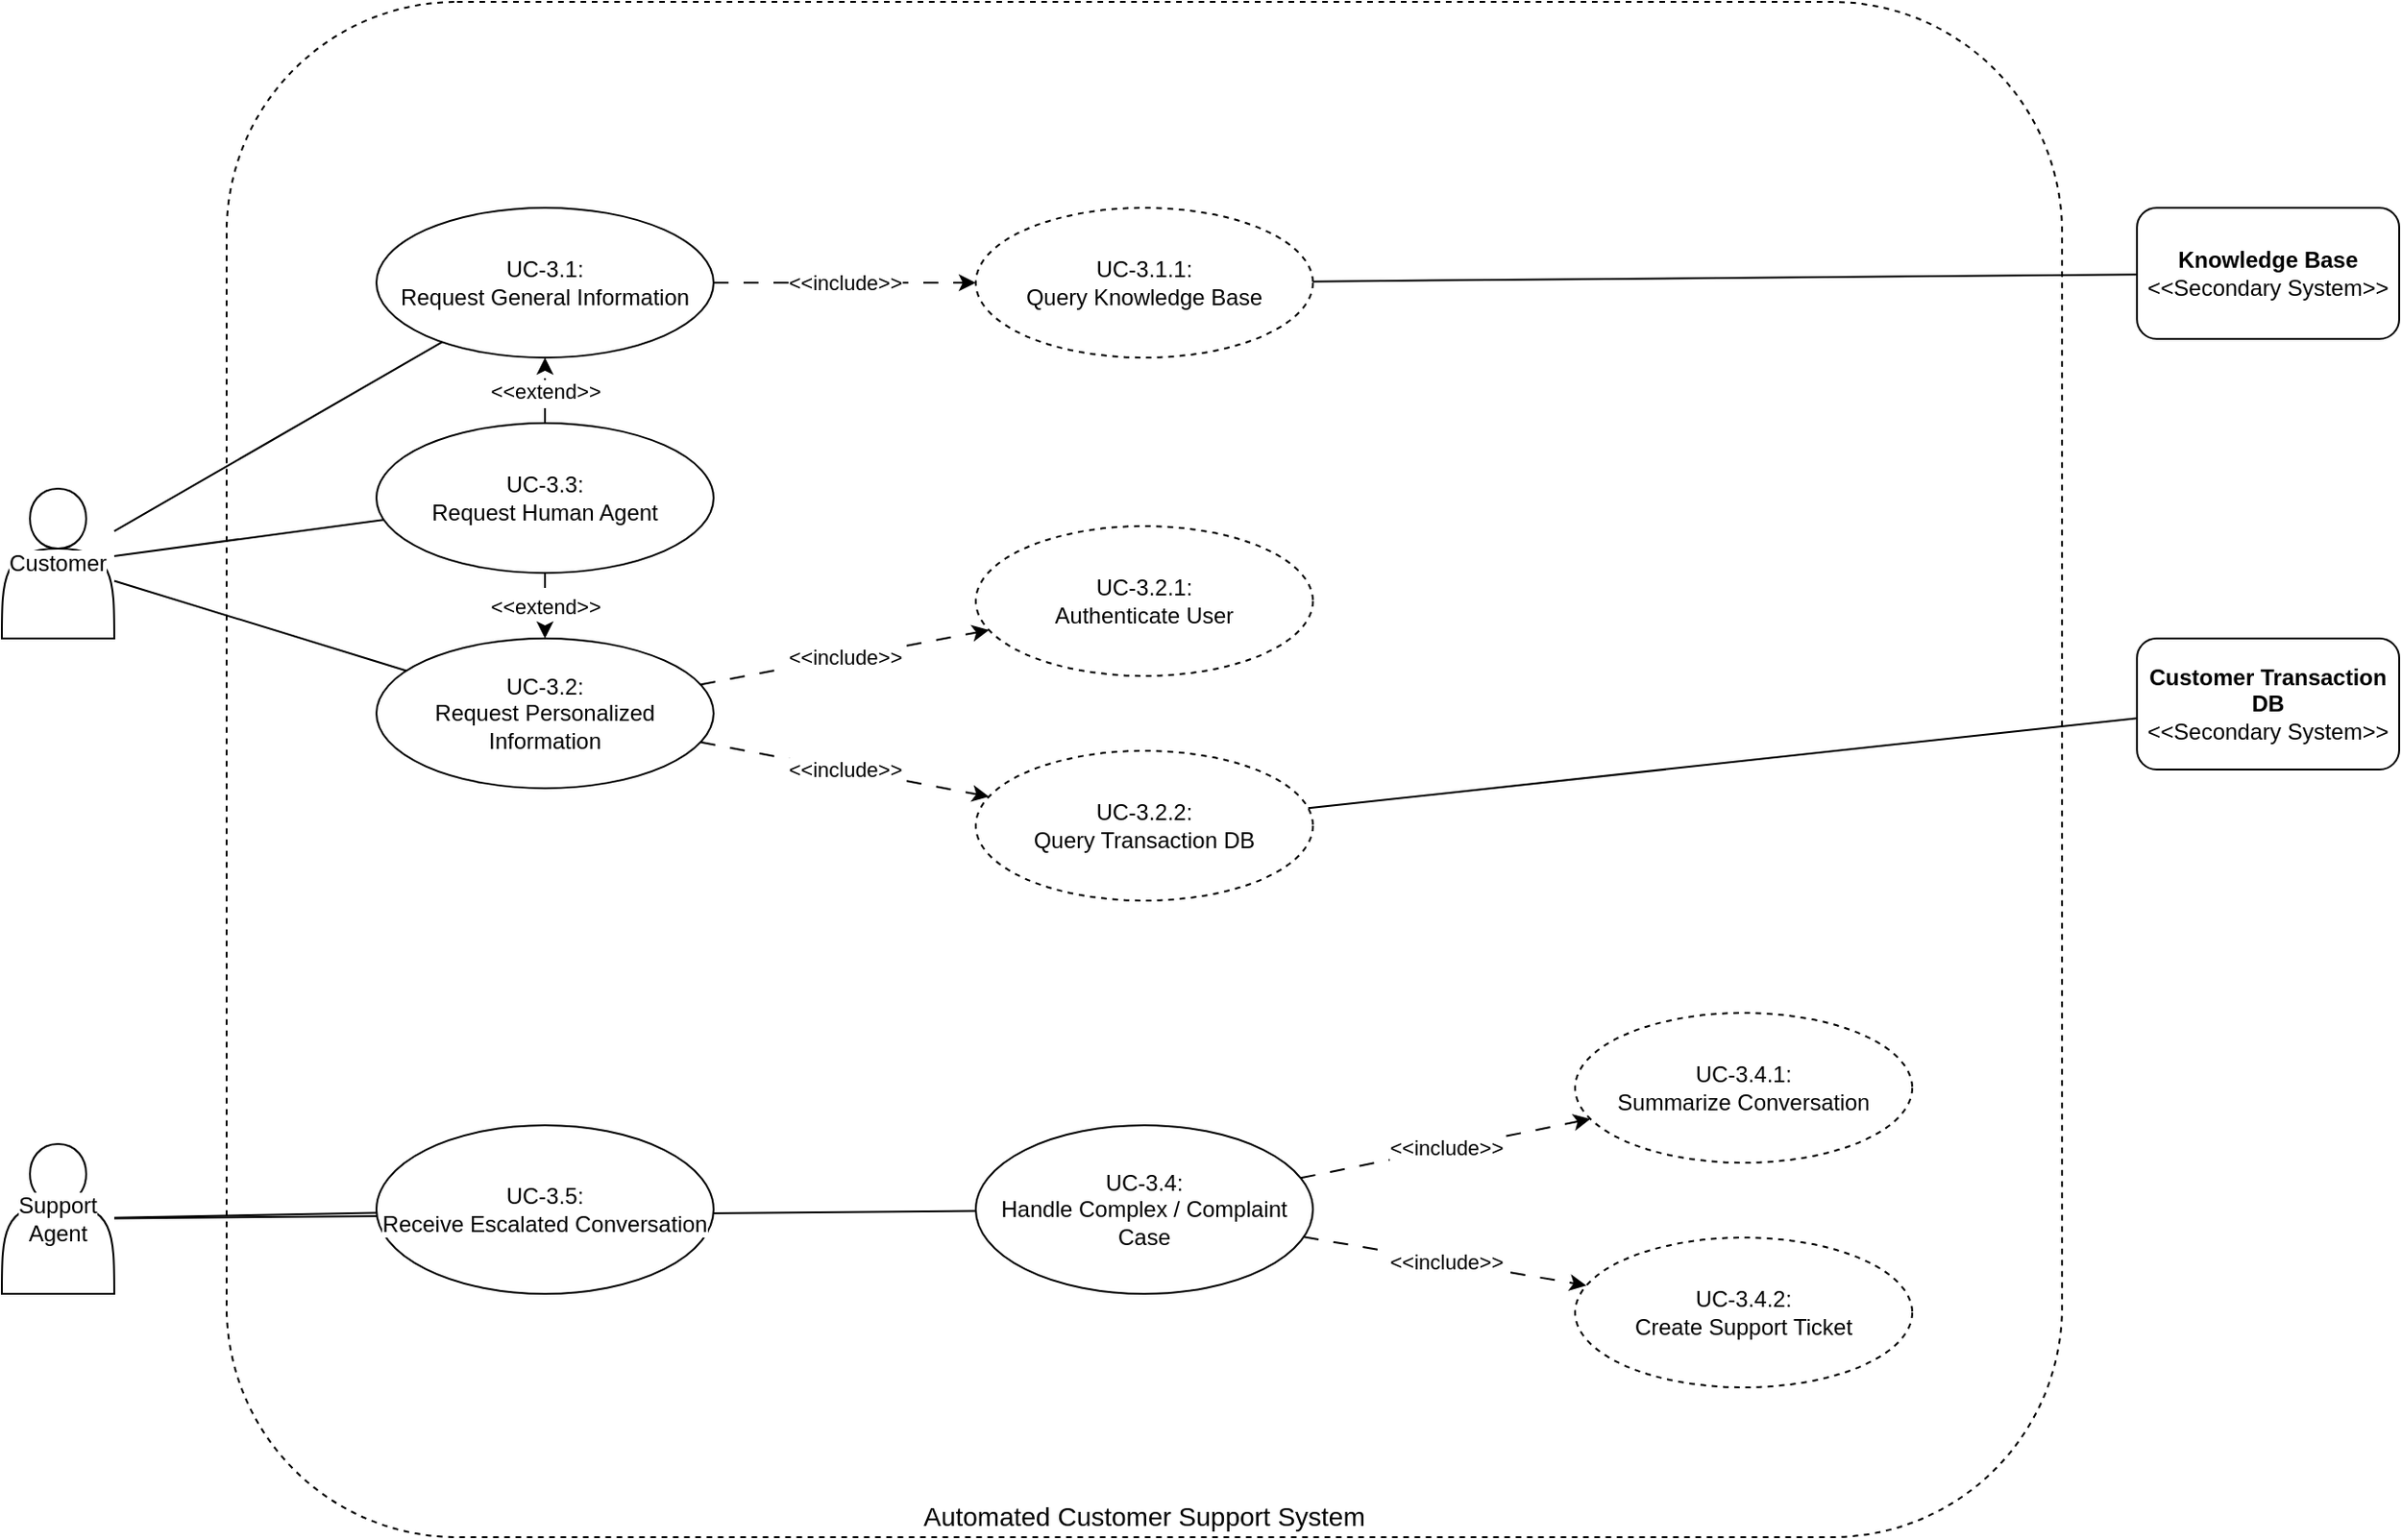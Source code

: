<mxfile version="28.0.9">
  <diagram name="Page-1" id="niKoyUxk1E45Sv1qOZ7j">
    <mxGraphModel dx="1090" dy="619" grid="1" gridSize="10" guides="1" tooltips="1" connect="1" arrows="1" fold="1" page="1" pageScale="1" pageWidth="827" pageHeight="1169" math="0" shadow="0">
      <root>
        <mxCell id="0" />
        <mxCell id="1" parent="0" />
        <mxCell id="tIGK-cYos_zNkh4vh_UW-1" value="Automated Customer Support System" style="rounded=1;whiteSpace=wrap;html=1;dashed=1;verticalAlign=bottom;fontSize=14;" vertex="1" parent="1">
          <mxGeometry x="200" y="40" width="980" height="820" as="geometry" />
        </mxCell>
        <mxCell id="tIGK-cYos_zNkh4vh_UW-19" value="" style="endArrow=none;html=1;rounded=0;" edge="1" parent="1" source="tIGK-cYos_zNkh4vh_UW-3" target="tIGK-cYos_zNkh4vh_UW-9">
          <mxGeometry width="50" height="50" relative="1" as="geometry">
            <mxPoint x="150" y="690" as="sourcePoint" />
            <mxPoint x="600" y="685" as="targetPoint" />
          </mxGeometry>
        </mxCell>
        <mxCell id="tIGK-cYos_zNkh4vh_UW-30" value="Text" style="edgeLabel;html=1;align=center;verticalAlign=middle;resizable=0;points=[];" vertex="1" connectable="0" parent="tIGK-cYos_zNkh4vh_UW-19">
          <mxGeometry x="0.038" y="-5" relative="1" as="geometry">
            <mxPoint as="offset" />
          </mxGeometry>
        </mxCell>
        <mxCell id="tIGK-cYos_zNkh4vh_UW-31" value="Text" style="edgeLabel;html=1;align=center;verticalAlign=middle;resizable=0;points=[];" vertex="1" connectable="0" parent="tIGK-cYos_zNkh4vh_UW-19">
          <mxGeometry x="0.152" y="-5" relative="1" as="geometry">
            <mxPoint as="offset" />
          </mxGeometry>
        </mxCell>
        <mxCell id="tIGK-cYos_zNkh4vh_UW-3" value="&lt;span style=&quot;background-color: light-dark(#ffffff, var(--ge-dark-color, #121212));&quot;&gt;Support Agent&lt;/span&gt;" style="shape=actor;whiteSpace=wrap;html=1;" vertex="1" parent="1">
          <mxGeometry x="80" y="650" width="60" height="80" as="geometry" />
        </mxCell>
        <mxCell id="tIGK-cYos_zNkh4vh_UW-2" value="&lt;span style=&quot;background-color: light-dark(#ffffff, var(--ge-dark-color, #121212));&quot;&gt;Customer&lt;/span&gt;" style="shape=actor;whiteSpace=wrap;html=1;" vertex="1" parent="1">
          <mxGeometry x="80" y="300" width="60" height="80" as="geometry" />
        </mxCell>
        <mxCell id="tIGK-cYos_zNkh4vh_UW-4" value="&lt;b&gt;Knowledge Base&lt;/b&gt;&lt;br&gt;&amp;lt;&amp;lt;Secondary System&amp;gt;&amp;gt;" style="rounded=1;whiteSpace=wrap;html=1;align=center;" vertex="1" parent="1">
          <mxGeometry x="1220" y="150" width="140" height="70" as="geometry" />
        </mxCell>
        <mxCell id="tIGK-cYos_zNkh4vh_UW-5" value="&lt;b&gt;Customer Transaction DB&lt;/b&gt;&lt;br&gt;&amp;lt;&amp;lt;Secondary System&amp;gt;&amp;gt;" style="rounded=1;whiteSpace=wrap;html=1;align=center;" vertex="1" parent="1">
          <mxGeometry x="1220" y="380" width="140" height="70" as="geometry" />
        </mxCell>
        <mxCell id="tIGK-cYos_zNkh4vh_UW-6" value="UC-3.1:&lt;br&gt;Request General Information" style="ellipse;whiteSpace=wrap;html=1;align=center;" vertex="1" parent="1">
          <mxGeometry x="280" y="150" width="180" height="80" as="geometry" />
        </mxCell>
        <mxCell id="tIGK-cYos_zNkh4vh_UW-7" value="UC-3.2:&lt;br&gt;Request Personalized Information" style="ellipse;whiteSpace=wrap;html=1;align=center;" vertex="1" parent="1">
          <mxGeometry x="280" y="380" width="180" height="80" as="geometry" />
        </mxCell>
        <mxCell id="tIGK-cYos_zNkh4vh_UW-8" value="UC-3.3:&lt;br&gt;Request Human Agent" style="ellipse;whiteSpace=wrap;html=1;align=center;" vertex="1" parent="1">
          <mxGeometry x="280" y="265" width="180" height="80" as="geometry" />
        </mxCell>
        <mxCell id="tIGK-cYos_zNkh4vh_UW-9" value="UC-3.4:&lt;br&gt;Handle Complex / Complaint Case" style="ellipse;whiteSpace=wrap;html=1;align=center;" vertex="1" parent="1">
          <mxGeometry x="600" y="640" width="180" height="90" as="geometry" />
        </mxCell>
        <mxCell id="tIGK-cYos_zNkh4vh_UW-11" value="UC-3.1.1:&lt;br&gt;Query Knowledge Base" style="ellipse;whiteSpace=wrap;html=1;align=center;dashed=1;" vertex="1" parent="1">
          <mxGeometry x="600" y="150" width="180" height="80" as="geometry" />
        </mxCell>
        <mxCell id="tIGK-cYos_zNkh4vh_UW-12" value="UC-3.2.1:&lt;br&gt;Authenticate User" style="ellipse;whiteSpace=wrap;html=1;align=center;dashed=1;" vertex="1" parent="1">
          <mxGeometry x="600" y="320" width="180" height="80" as="geometry" />
        </mxCell>
        <mxCell id="tIGK-cYos_zNkh4vh_UW-10" value="&lt;span style=&quot;background-color: light-dark(#ffffff, var(--ge-dark-color, #121212));&quot;&gt;UC-3.5:&lt;br&gt;Receive Escalated Conversation&lt;/span&gt;" style="ellipse;whiteSpace=wrap;html=1;align=center;" vertex="1" parent="1">
          <mxGeometry x="280" y="640" width="180" height="90" as="geometry" />
        </mxCell>
        <mxCell id="tIGK-cYos_zNkh4vh_UW-13" value="UC-3.2.2:&lt;br&gt;Query Transaction DB" style="ellipse;whiteSpace=wrap;html=1;align=center;dashed=1;" vertex="1" parent="1">
          <mxGeometry x="600" y="440" width="180" height="80" as="geometry" />
        </mxCell>
        <mxCell id="tIGK-cYos_zNkh4vh_UW-14" value="UC-3.4.1:&lt;br&gt;Summarize Conversation" style="ellipse;whiteSpace=wrap;html=1;align=center;dashed=1;" vertex="1" parent="1">
          <mxGeometry x="920" y="580" width="180" height="80" as="geometry" />
        </mxCell>
        <mxCell id="tIGK-cYos_zNkh4vh_UW-15" value="UC-3.4.2:&lt;br&gt;Create Support Ticket" style="ellipse;whiteSpace=wrap;html=1;align=center;dashed=1;" vertex="1" parent="1">
          <mxGeometry x="920" y="700" width="180" height="80" as="geometry" />
        </mxCell>
        <mxCell id="tIGK-cYos_zNkh4vh_UW-16" value="" style="endArrow=none;html=1;rounded=0;" edge="1" parent="1" source="tIGK-cYos_zNkh4vh_UW-2" target="tIGK-cYos_zNkh4vh_UW-6">
          <mxGeometry width="50" height="50" relative="1" as="geometry">
            <mxPoint x="150" y="320" as="sourcePoint" />
            <mxPoint x="280" y="190" as="targetPoint" />
          </mxGeometry>
        </mxCell>
        <mxCell id="tIGK-cYos_zNkh4vh_UW-17" value="" style="endArrow=none;html=1;rounded=0;" edge="1" parent="1" source="tIGK-cYos_zNkh4vh_UW-2" target="tIGK-cYos_zNkh4vh_UW-7">
          <mxGeometry width="50" height="50" relative="1" as="geometry">
            <mxPoint x="150" y="360" as="sourcePoint" />
            <mxPoint x="280" y="420" as="targetPoint" />
          </mxGeometry>
        </mxCell>
        <mxCell id="tIGK-cYos_zNkh4vh_UW-18" value="" style="endArrow=none;html=1;rounded=0;" edge="1" parent="1" source="tIGK-cYos_zNkh4vh_UW-2" target="tIGK-cYos_zNkh4vh_UW-8">
          <mxGeometry width="50" height="50" relative="1" as="geometry">
            <mxPoint x="150" y="340" as="sourcePoint" />
            <mxPoint x="280" y="305" as="targetPoint" />
          </mxGeometry>
        </mxCell>
        <mxCell id="tIGK-cYos_zNkh4vh_UW-20" value="" style="endArrow=none;html=1;rounded=0;" edge="1" parent="1" source="tIGK-cYos_zNkh4vh_UW-3" target="tIGK-cYos_zNkh4vh_UW-10">
          <mxGeometry width="50" height="50" relative="1" as="geometry">
            <mxPoint x="150" y="685" as="sourcePoint" />
            <mxPoint x="280" y="685" as="targetPoint" />
          </mxGeometry>
        </mxCell>
        <mxCell id="tIGK-cYos_zNkh4vh_UW-21" value="" style="endArrow=none;html=1;rounded=0;" edge="1" parent="1" source="tIGK-cYos_zNkh4vh_UW-11" target="tIGK-cYos_zNkh4vh_UW-4">
          <mxGeometry width="50" height="50" relative="1" as="geometry">
            <mxPoint x="780" y="190" as="sourcePoint" />
            <mxPoint x="1220" y="185" as="targetPoint" />
          </mxGeometry>
        </mxCell>
        <mxCell id="tIGK-cYos_zNkh4vh_UW-22" value="" style="endArrow=none;html=1;rounded=0;" edge="1" parent="1" source="tIGK-cYos_zNkh4vh_UW-13" target="tIGK-cYos_zNkh4vh_UW-5">
          <mxGeometry width="50" height="50" relative="1" as="geometry">
            <mxPoint x="780" y="480" as="sourcePoint" />
            <mxPoint x="1220" y="415" as="targetPoint" />
          </mxGeometry>
        </mxCell>
        <mxCell id="tIGK-cYos_zNkh4vh_UW-23" value="&amp;lt;&amp;lt;include&amp;gt;&amp;gt;" style="endArrow=classic;html=1;rounded=0;dashed=1;dashPattern=8 8;" edge="1" parent="1" source="tIGK-cYos_zNkh4vh_UW-6" target="tIGK-cYos_zNkh4vh_UW-11">
          <mxGeometry width="50" height="50" relative="1" as="geometry">
            <mxPoint x="460" y="190" as="sourcePoint" />
            <mxPoint x="600" y="190" as="targetPoint" />
          </mxGeometry>
        </mxCell>
        <mxCell id="tIGK-cYos_zNkh4vh_UW-24" value="&amp;lt;&amp;lt;include&amp;gt;&amp;gt;" style="endArrow=classic;html=1;rounded=0;dashed=1;dashPattern=8 8;" edge="1" parent="1" source="tIGK-cYos_zNkh4vh_UW-7" target="tIGK-cYos_zNkh4vh_UW-12">
          <mxGeometry width="50" height="50" relative="1" as="geometry">
            <mxPoint x="460" y="420" as="sourcePoint" />
            <mxPoint x="600" y="360" as="targetPoint" />
          </mxGeometry>
        </mxCell>
        <mxCell id="tIGK-cYos_zNkh4vh_UW-25" value="&amp;lt;&amp;lt;include&amp;gt;&amp;gt;" style="endArrow=classic;html=1;rounded=0;dashed=1;dashPattern=8 8;" edge="1" parent="1" source="tIGK-cYos_zNkh4vh_UW-7" target="tIGK-cYos_zNkh4vh_UW-13">
          <mxGeometry width="50" height="50" relative="1" as="geometry">
            <mxPoint x="460" y="420" as="sourcePoint" />
            <mxPoint x="600" y="480" as="targetPoint" />
          </mxGeometry>
        </mxCell>
        <mxCell id="tIGK-cYos_zNkh4vh_UW-26" value="&amp;lt;&amp;lt;include&amp;gt;&amp;gt;" style="endArrow=classic;html=1;rounded=0;dashed=1;dashPattern=8 8;" edge="1" parent="1" source="tIGK-cYos_zNkh4vh_UW-9" target="tIGK-cYos_zNkh4vh_UW-14">
          <mxGeometry width="50" height="50" relative="1" as="geometry">
            <mxPoint x="780" y="685" as="sourcePoint" />
            <mxPoint x="920" y="620" as="targetPoint" />
          </mxGeometry>
        </mxCell>
        <mxCell id="tIGK-cYos_zNkh4vh_UW-27" value="&amp;lt;&amp;lt;include&amp;gt;&amp;gt;" style="endArrow=classic;html=1;rounded=0;dashed=1;dashPattern=8 8;" edge="1" parent="1" source="tIGK-cYos_zNkh4vh_UW-9" target="tIGK-cYos_zNkh4vh_UW-15">
          <mxGeometry width="50" height="50" relative="1" as="geometry">
            <mxPoint x="780" y="685" as="sourcePoint" />
            <mxPoint x="920" y="740" as="targetPoint" />
          </mxGeometry>
        </mxCell>
        <mxCell id="tIGK-cYos_zNkh4vh_UW-28" value="&amp;lt;&amp;lt;extend&amp;gt;&amp;gt;" style="endArrow=classic;html=1;rounded=0;dashed=1;dashPattern=8 8;" edge="1" parent="1" source="tIGK-cYos_zNkh4vh_UW-8" target="tIGK-cYos_zNkh4vh_UW-6">
          <mxGeometry width="50" height="50" relative="1" as="geometry">
            <mxPoint x="370" y="265" as="sourcePoint" />
            <mxPoint x="370" y="230" as="targetPoint" />
          </mxGeometry>
        </mxCell>
        <mxCell id="tIGK-cYos_zNkh4vh_UW-29" value="&amp;lt;&amp;lt;extend&amp;gt;&amp;gt;" style="endArrow=classic;html=1;rounded=0;dashed=1;dashPattern=8 8;" edge="1" parent="1" source="tIGK-cYos_zNkh4vh_UW-8" target="tIGK-cYos_zNkh4vh_UW-7">
          <mxGeometry width="50" height="50" relative="1" as="geometry">
            <mxPoint x="370" y="345" as="sourcePoint" />
            <mxPoint x="370" y="380" as="targetPoint" />
          </mxGeometry>
        </mxCell>
      </root>
    </mxGraphModel>
  </diagram>
</mxfile>
